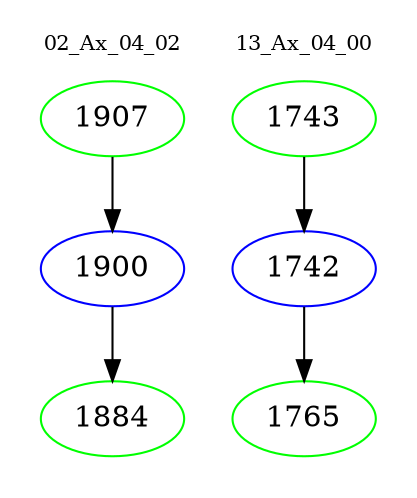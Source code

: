 digraph{
subgraph cluster_0 {
color = white
label = "02_Ax_04_02";
fontsize=10;
T0_1907 [label="1907", color="green"]
T0_1907 -> T0_1900 [color="black"]
T0_1900 [label="1900", color="blue"]
T0_1900 -> T0_1884 [color="black"]
T0_1884 [label="1884", color="green"]
}
subgraph cluster_1 {
color = white
label = "13_Ax_04_00";
fontsize=10;
T1_1743 [label="1743", color="green"]
T1_1743 -> T1_1742 [color="black"]
T1_1742 [label="1742", color="blue"]
T1_1742 -> T1_1765 [color="black"]
T1_1765 [label="1765", color="green"]
}
}
